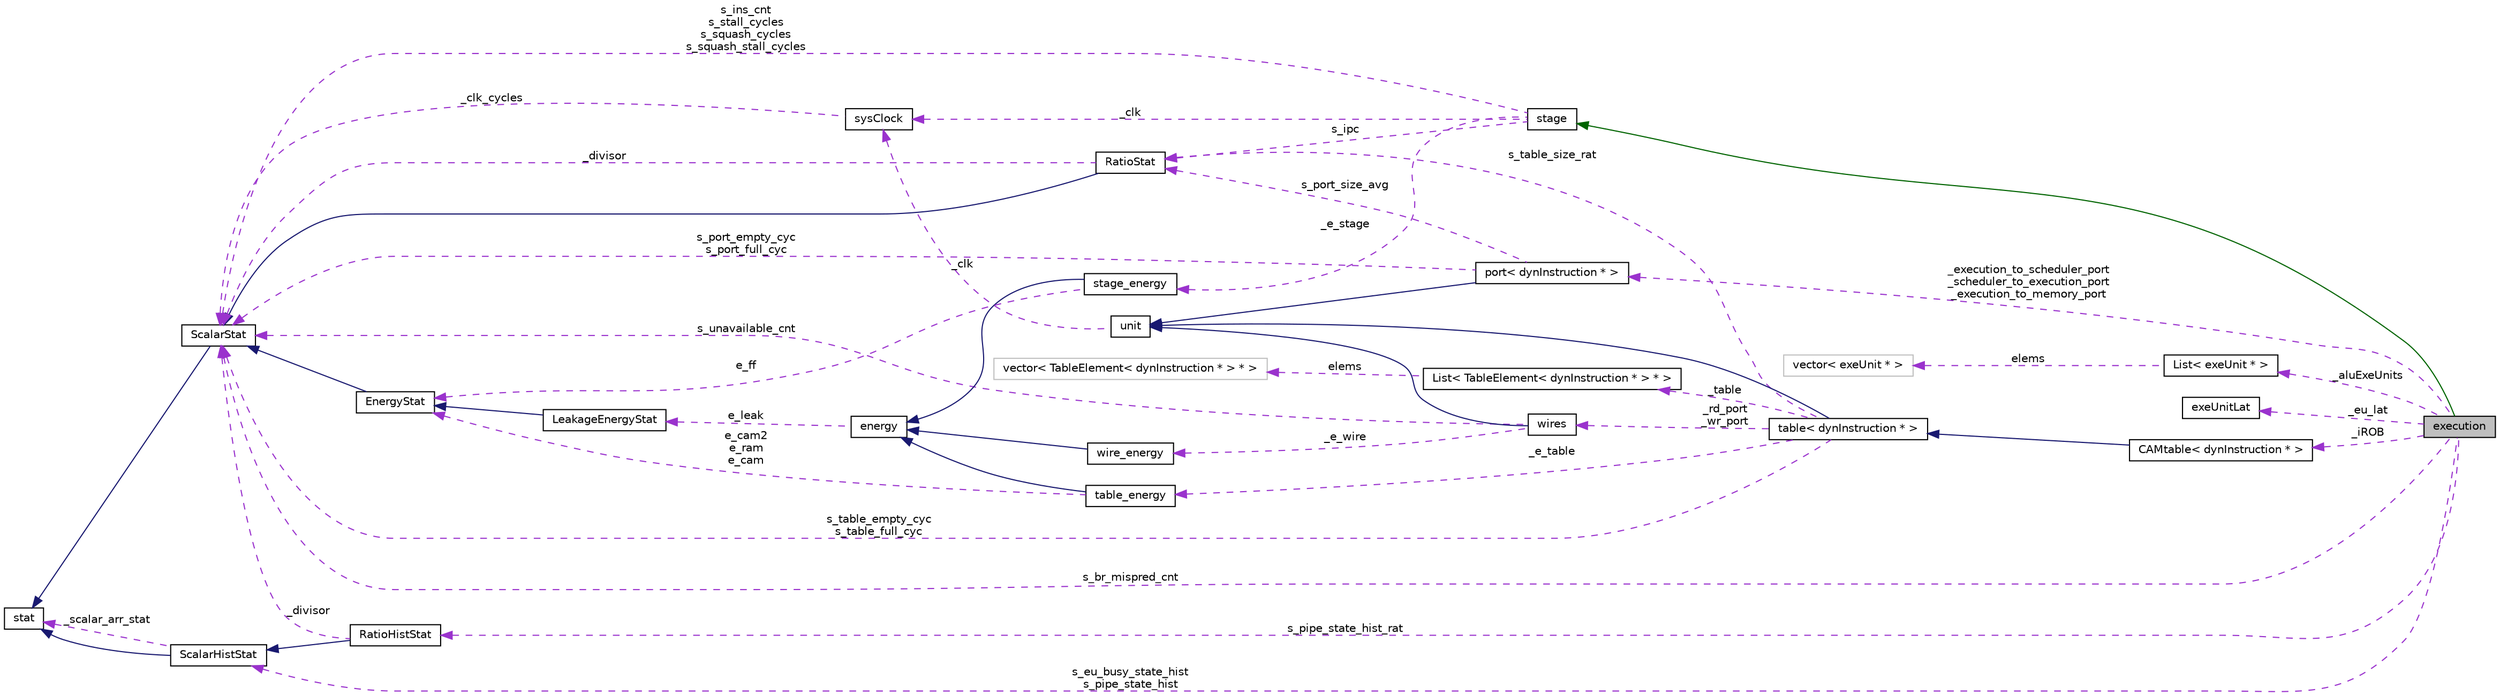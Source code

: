 digraph G
{
  edge [fontname="Helvetica",fontsize="10",labelfontname="Helvetica",labelfontsize="10"];
  node [fontname="Helvetica",fontsize="10",shape=record];
  rankdir=LR;
  Node1 [label="execution",height=0.2,width=0.4,color="black", fillcolor="grey75", style="filled" fontcolor="black"];
  Node2 -> Node1 [dir=back,color="darkgreen",fontsize="10",style="solid"];
  Node2 [label="stage",height=0.2,width=0.4,color="black", fillcolor="white", style="filled",URL="$classstage.html"];
  Node3 -> Node2 [dir=back,color="darkorchid3",fontsize="10",style="dashed",label="s_ins_cnt\ns_stall_cycles\ns_squash_cycles\ns_squash_stall_cycles"];
  Node3 [label="ScalarStat",height=0.2,width=0.4,color="black", fillcolor="white", style="filled",URL="$classScalarStat.html"];
  Node4 -> Node3 [dir=back,color="midnightblue",fontsize="10",style="solid"];
  Node4 [label="stat",height=0.2,width=0.4,color="black", fillcolor="white", style="filled",URL="$classstat.html"];
  Node5 -> Node2 [dir=back,color="darkorchid3",fontsize="10",style="dashed",label="s_ipc"];
  Node5 [label="RatioStat",height=0.2,width=0.4,color="black", fillcolor="white", style="filled",URL="$classRatioStat.html"];
  Node3 -> Node5 [dir=back,color="midnightblue",fontsize="10",style="solid"];
  Node3 -> Node5 [dir=back,color="darkorchid3",fontsize="10",style="dashed",label="_divisor"];
  Node6 -> Node2 [dir=back,color="darkorchid3",fontsize="10",style="dashed",label="_clk"];
  Node6 [label="sysClock",height=0.2,width=0.4,color="black", fillcolor="white", style="filled",URL="$classsysClock.html"];
  Node3 -> Node6 [dir=back,color="darkorchid3",fontsize="10",style="dashed",label="_clk_cycles"];
  Node7 -> Node2 [dir=back,color="darkorchid3",fontsize="10",style="dashed",label="_e_stage"];
  Node7 [label="stage_energy",height=0.2,width=0.4,color="black", fillcolor="white", style="filled",URL="$classstage__energy.html"];
  Node8 -> Node7 [dir=back,color="midnightblue",fontsize="10",style="solid"];
  Node8 [label="energy",height=0.2,width=0.4,color="black", fillcolor="white", style="filled",URL="$classenergy.html"];
  Node9 -> Node8 [dir=back,color="darkorchid3",fontsize="10",style="dashed",label="e_leak"];
  Node9 [label="LeakageEnergyStat",height=0.2,width=0.4,color="black", fillcolor="white", style="filled",URL="$classLeakageEnergyStat.html"];
  Node10 -> Node9 [dir=back,color="midnightblue",fontsize="10",style="solid"];
  Node10 [label="EnergyStat",height=0.2,width=0.4,color="black", fillcolor="white", style="filled",URL="$classEnergyStat.html"];
  Node3 -> Node10 [dir=back,color="midnightblue",fontsize="10",style="solid"];
  Node10 -> Node7 [dir=back,color="darkorchid3",fontsize="10",style="dashed",label="e_ff"];
  Node3 -> Node1 [dir=back,color="darkorchid3",fontsize="10",style="dashed",label="s_br_mispred_cnt"];
  Node11 -> Node1 [dir=back,color="darkorchid3",fontsize="10",style="dashed",label="_aluExeUnits"];
  Node11 [label="List\< exeUnit * \>",height=0.2,width=0.4,color="black", fillcolor="white", style="filled",URL="$classList.html"];
  Node12 -> Node11 [dir=back,color="darkorchid3",fontsize="10",style="dashed",label="elems"];
  Node12 [label="vector\< exeUnit * \>",height=0.2,width=0.4,color="grey75", fillcolor="white", style="filled"];
  Node13 -> Node1 [dir=back,color="darkorchid3",fontsize="10",style="dashed",label="_eu_lat"];
  Node13 [label="exeUnitLat",height=0.2,width=0.4,color="black", fillcolor="white", style="filled",URL="$structexeUnitLat.html"];
  Node14 -> Node1 [dir=back,color="darkorchid3",fontsize="10",style="dashed",label="s_pipe_state_hist_rat"];
  Node14 [label="RatioHistStat",height=0.2,width=0.4,color="black", fillcolor="white", style="filled",URL="$classRatioHistStat.html"];
  Node15 -> Node14 [dir=back,color="midnightblue",fontsize="10",style="solid"];
  Node15 [label="ScalarHistStat",height=0.2,width=0.4,color="black", fillcolor="white", style="filled",URL="$classScalarHistStat.html"];
  Node4 -> Node15 [dir=back,color="midnightblue",fontsize="10",style="solid"];
  Node4 -> Node15 [dir=back,color="darkorchid3",fontsize="10",style="dashed",label="_scalar_arr_stat"];
  Node3 -> Node14 [dir=back,color="darkorchid3",fontsize="10",style="dashed",label="_divisor"];
  Node15 -> Node1 [dir=back,color="darkorchid3",fontsize="10",style="dashed",label="s_eu_busy_state_hist\ns_pipe_state_hist"];
  Node16 -> Node1 [dir=back,color="darkorchid3",fontsize="10",style="dashed",label="_execution_to_scheduler_port\n_scheduler_to_execution_port\n_execution_to_memory_port"];
  Node16 [label="port\< dynInstruction * \>",height=0.2,width=0.4,color="black", fillcolor="white", style="filled",URL="$classport.html"];
  Node17 -> Node16 [dir=back,color="midnightblue",fontsize="10",style="solid"];
  Node17 [label="unit",height=0.2,width=0.4,color="black", fillcolor="white", style="filled",URL="$classunit.html"];
  Node6 -> Node17 [dir=back,color="darkorchid3",fontsize="10",style="dashed",label="_clk"];
  Node3 -> Node16 [dir=back,color="darkorchid3",fontsize="10",style="dashed",label="s_port_empty_cyc\ns_port_full_cyc"];
  Node5 -> Node16 [dir=back,color="darkorchid3",fontsize="10",style="dashed",label="s_port_size_avg"];
  Node18 -> Node1 [dir=back,color="darkorchid3",fontsize="10",style="dashed",label="_iROB"];
  Node18 [label="CAMtable\< dynInstruction * \>",height=0.2,width=0.4,color="black", fillcolor="white", style="filled",URL="$classCAMtable.html"];
  Node19 -> Node18 [dir=back,color="midnightblue",fontsize="10",style="solid"];
  Node19 [label="table\< dynInstruction * \>",height=0.2,width=0.4,color="black", fillcolor="white", style="filled",URL="$classtable.html"];
  Node17 -> Node19 [dir=back,color="midnightblue",fontsize="10",style="solid"];
  Node3 -> Node19 [dir=back,color="darkorchid3",fontsize="10",style="dashed",label="s_table_empty_cyc\ns_table_full_cyc"];
  Node5 -> Node19 [dir=back,color="darkorchid3",fontsize="10",style="dashed",label="s_table_size_rat"];
  Node20 -> Node19 [dir=back,color="darkorchid3",fontsize="10",style="dashed",label="_rd_port\n_wr_port"];
  Node20 [label="wires",height=0.2,width=0.4,color="black", fillcolor="white", style="filled",URL="$classwires.html"];
  Node17 -> Node20 [dir=back,color="midnightblue",fontsize="10",style="solid"];
  Node3 -> Node20 [dir=back,color="darkorchid3",fontsize="10",style="dashed",label="s_unavailable_cnt"];
  Node21 -> Node20 [dir=back,color="darkorchid3",fontsize="10",style="dashed",label="_e_wire"];
  Node21 [label="wire_energy",height=0.2,width=0.4,color="black", fillcolor="white", style="filled",URL="$classwire__energy.html"];
  Node8 -> Node21 [dir=back,color="midnightblue",fontsize="10",style="solid"];
  Node22 -> Node19 [dir=back,color="darkorchid3",fontsize="10",style="dashed",label="_e_table"];
  Node22 [label="table_energy",height=0.2,width=0.4,color="black", fillcolor="white", style="filled",URL="$classtable__energy.html"];
  Node8 -> Node22 [dir=back,color="midnightblue",fontsize="10",style="solid"];
  Node10 -> Node22 [dir=back,color="darkorchid3",fontsize="10",style="dashed",label="e_cam2\ne_ram\ne_cam"];
  Node23 -> Node19 [dir=back,color="darkorchid3",fontsize="10",style="dashed",label="_table"];
  Node23 [label="List\< TableElement\< dynInstruction * \> * \>",height=0.2,width=0.4,color="black", fillcolor="white", style="filled",URL="$classList.html"];
  Node24 -> Node23 [dir=back,color="darkorchid3",fontsize="10",style="dashed",label="elems"];
  Node24 [label="vector\< TableElement\< dynInstruction * \> * \>",height=0.2,width=0.4,color="grey75", fillcolor="white", style="filled"];
}
